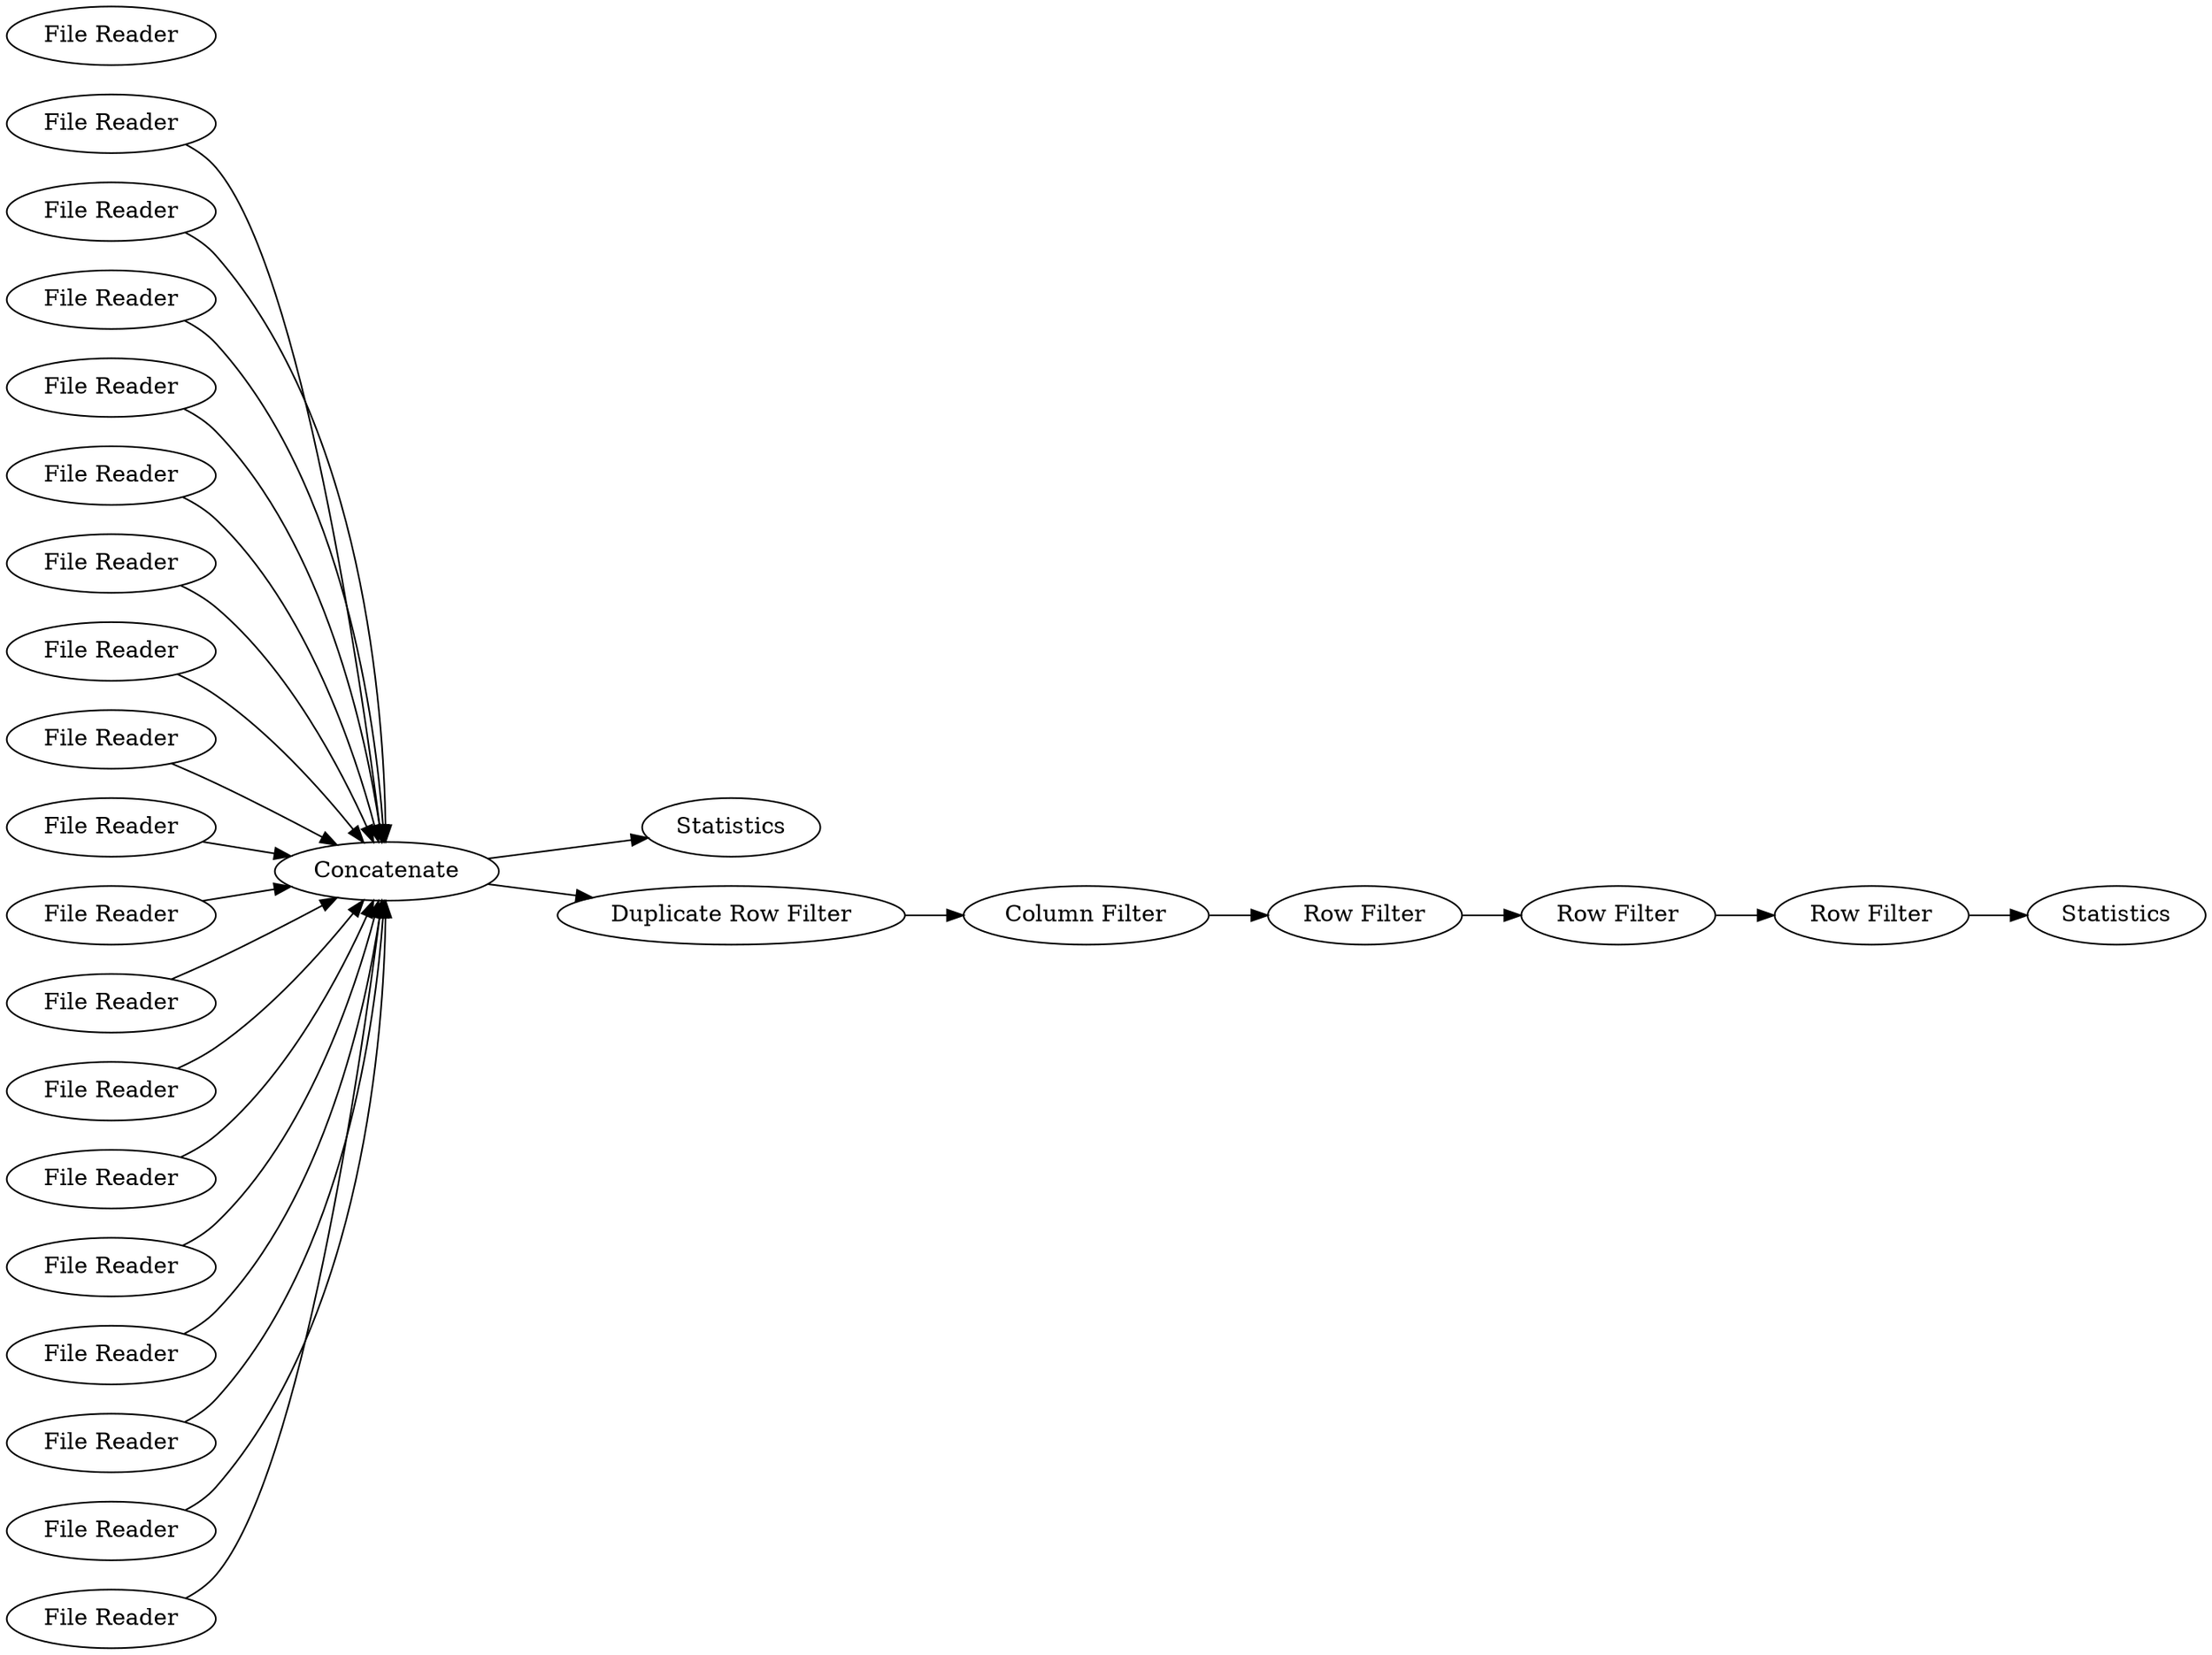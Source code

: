 digraph {
	20 [label="File Reader"]
	21 [label="File Reader"]
	22 [label="File Reader"]
	23 [label="File Reader"]
	24 [label="File Reader"]
	25 [label="File Reader"]
	26 [label="File Reader"]
	27 [label="File Reader"]
	28 [label="File Reader"]
	29 [label="File Reader"]
	30 [label="File Reader"]
	31 [label="File Reader"]
	32 [label="File Reader"]
	33 [label="File Reader"]
	34 [label="File Reader"]
	35 [label="File Reader"]
	36 [label="File Reader"]
	37 [label="File Reader"]
	38 [label="File Reader"]
	39 [label=Concatenate]
	40 [label=Statistics]
	41 [label="Duplicate Row Filter"]
	42 [label="Column Filter"]
	43 [label=Statistics]
	44 [label="Row Filter"]
	45 [label="Row Filter"]
	46 [label="Row Filter"]
	20 -> 39
	21 -> 39
	22 -> 39
	23 -> 39
	24 -> 39
	25 -> 39
	26 -> 39
	27 -> 39
	28 -> 39
	29 -> 39
	30 -> 39
	31 -> 39
	32 -> 39
	33 -> 39
	34 -> 39
	35 -> 39
	36 -> 39
	37 -> 39
	39 -> 40
	39 -> 41
	41 -> 42
	42 -> 46
	44 -> 45
	45 -> 43
	46 -> 44
	rankdir=LR
}
